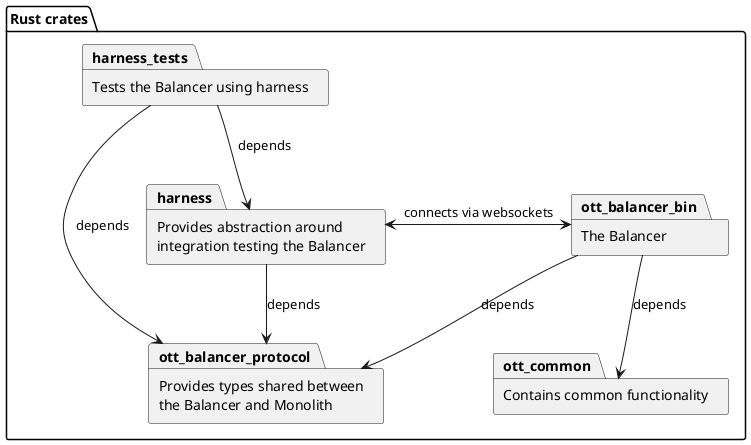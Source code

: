 @startuml

folder "Rust crates" {
  package ott_common [
    Contains common functionality
  ]
  package ott_balancer_bin [
    The Balancer
  ]
  package ott_balancer_protocol [
    Provides types shared between
    the Balancer and Monolith
  ]
  package harness [
    Provides abstraction around
    integration testing the Balancer
  ]
  package harness_tests [
    Tests the Balancer using harness
  ]
}


ott_balancer_bin --> ott_common : depends
ott_balancer_bin -> ott_balancer_protocol : depends
harness --> ott_balancer_protocol : depends
harness_tests --> harness : depends
harness_tests -> ott_balancer_protocol : depends
harness <-> ott_balancer_bin : connects via websockets

@enduml